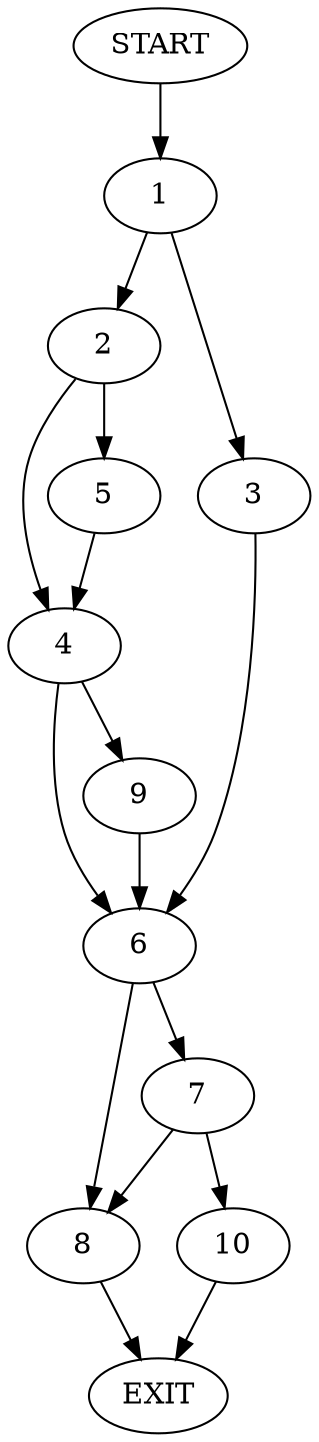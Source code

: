 digraph {
0 [label="START"]
11 [label="EXIT"]
0 -> 1
1 -> 2
1 -> 3
2 -> 4
2 -> 5
3 -> 6
6 -> 7
6 -> 8
4 -> 9
4 -> 6
5 -> 4
9 -> 6
8 -> 11
7 -> 8
7 -> 10
10 -> 11
}
